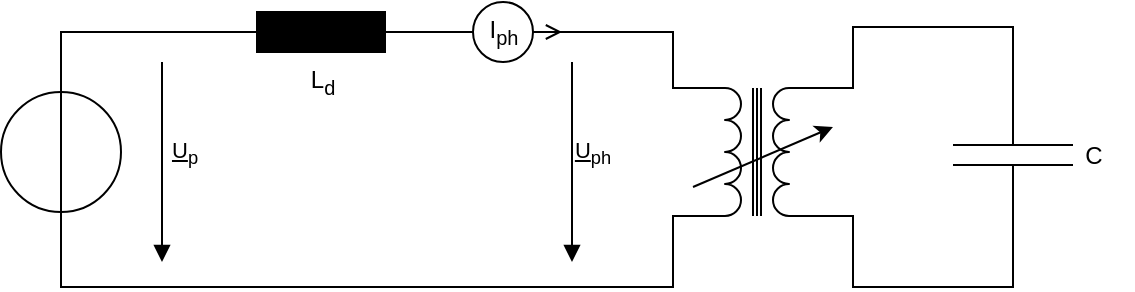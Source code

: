 <mxfile version="10.6.1" type="device"><diagram id="0VfgfQ8JL-X89YtY5rVO" name="Page-1"><mxGraphModel dx="586" dy="339" grid="1" gridSize="10" guides="1" tooltips="1" connect="1" arrows="1" fold="1" page="1" pageScale="1" pageWidth="827" pageHeight="1169" math="0" shadow="0"><root><mxCell id="0"/><mxCell id="1" parent="0"/><mxCell id="fzYMCWZFywSXpNE1BMom-30" value="" style="verticalLabelPosition=bottom;shadow=0;dashed=0;align=center;fillColor=#ffffff;html=1;verticalAlign=top;strokeWidth=1;shape=mxgraph.electrical.signal_sources.ideal_source;rotation=-90;" vertex="1" parent="1"><mxGeometry x="129.5" y="75" width="60" height="60" as="geometry"/></mxCell><mxCell id="fzYMCWZFywSXpNE1BMom-32" style="edgeStyle=orthogonalEdgeStyle;rounded=0;orthogonalLoop=1;jettySize=auto;html=1;exitX=0;exitY=0.5;exitDx=0;exitDy=0;exitPerimeter=0;entryX=1;entryY=0.5;entryDx=0;entryDy=0;entryPerimeter=0;endArrow=none;endFill=0;strokeColor=#000000;strokeWidth=1;" edge="1" parent="1" source="fzYMCWZFywSXpNE1BMom-31" target="fzYMCWZFywSXpNE1BMom-30"><mxGeometry relative="1" as="geometry"/></mxCell><mxCell id="fzYMCWZFywSXpNE1BMom-31" value="L&lt;sub&gt;d&lt;/sub&gt;" style="verticalLabelPosition=bottom;shadow=0;dashed=0;align=center;fillColor=#000000;html=1;verticalAlign=top;strokeWidth=1;shape=mxgraph.electrical.resistors.resistor_1;" vertex="1" parent="1"><mxGeometry x="239.5" y="35" width="100" height="20" as="geometry"/></mxCell><mxCell id="fzYMCWZFywSXpNE1BMom-35" value="" style="edgeStyle=orthogonalEdgeStyle;rounded=0;orthogonalLoop=1;jettySize=auto;html=1;endArrow=none;endFill=0;strokeColor=#000000;strokeWidth=1;exitX=0;exitY=0.5;exitDx=0;exitDy=0;" edge="1" parent="1" source="fzYMCWZFywSXpNE1BMom-36" target="fzYMCWZFywSXpNE1BMom-31"><mxGeometry relative="1" as="geometry"><mxPoint x="407.5" y="45" as="sourcePoint"/></mxGeometry></mxCell><mxCell id="fzYMCWZFywSXpNE1BMom-36" value="I&lt;sub&gt;ph&lt;/sub&gt;" style="ellipse;whiteSpace=wrap;html=1;aspect=fixed;shadow=0;dashed=0;strokeWidth=1;fillColor=#FFFFFF;" vertex="1" parent="1"><mxGeometry x="365.5" y="30" width="30" height="30" as="geometry"/></mxCell><mxCell id="fzYMCWZFywSXpNE1BMom-38" style="edgeStyle=orthogonalEdgeStyle;rounded=0;orthogonalLoop=1;jettySize=auto;html=1;exitX=1;exitY=0;exitDx=0;exitDy=0;exitPerimeter=0;endArrow=none;endFill=0;strokeColor=#000000;strokeWidth=1;" edge="1" parent="1" source="fzYMCWZFywSXpNE1BMom-51"><mxGeometry relative="1" as="geometry"><mxPoint x="400" y="45" as="targetPoint"/><Array as="points"><mxPoint x="465.5" y="72.5"/><mxPoint x="465.5" y="45.5"/></Array></mxGeometry></mxCell><mxCell id="fzYMCWZFywSXpNE1BMom-43" style="edgeStyle=orthogonalEdgeStyle;rounded=0;orthogonalLoop=1;jettySize=auto;html=1;exitX=0;exitY=0;exitDx=0;exitDy=0;exitPerimeter=0;entryX=0;entryY=0.5;entryDx=0;entryDy=0;entryPerimeter=0;endArrow=none;endFill=0;strokeColor=#000000;strokeWidth=1;" edge="1" parent="1" source="fzYMCWZFywSXpNE1BMom-51" target="fzYMCWZFywSXpNE1BMom-30"><mxGeometry relative="1" as="geometry"><Array as="points"><mxPoint x="465.5" y="137.5"/><mxPoint x="465.5" y="172.5"/><mxPoint x="159.5" y="172.5"/></Array></mxGeometry></mxCell><mxCell id="fzYMCWZFywSXpNE1BMom-44" value="&lt;div align=&quot;right&quot;&gt;&lt;u&gt;U&lt;/u&gt;&lt;sub&gt;ph&lt;/sub&gt;&lt;/div&gt;" style="endArrow=block;html=1;strokeColor=#000000;strokeWidth=1;endFill=1;" edge="1" parent="1"><mxGeometry x="-0.091" y="10" width="50" height="50" relative="1" as="geometry"><mxPoint x="415" y="60" as="sourcePoint"/><mxPoint x="415" y="160" as="targetPoint"/><mxPoint as="offset"/></mxGeometry></mxCell><mxCell id="fzYMCWZFywSXpNE1BMom-52" style="edgeStyle=orthogonalEdgeStyle;rounded=0;orthogonalLoop=1;jettySize=auto;html=1;exitX=1;exitY=1;exitDx=0;exitDy=0;exitPerimeter=0;entryX=1;entryY=0.5;entryDx=0;entryDy=0;entryPerimeter=0;endArrow=none;endFill=0;strokeColor=#000000;strokeWidth=1;" edge="1" parent="1" source="fzYMCWZFywSXpNE1BMom-51" target="fzYMCWZFywSXpNE1BMom-55"><mxGeometry relative="1" as="geometry"><mxPoint x="635.643" y="55.071" as="targetPoint"/><Array as="points"><mxPoint x="555.5" y="72.5"/><mxPoint x="555.5" y="42.5"/><mxPoint x="635.5" y="42.5"/></Array></mxGeometry></mxCell><mxCell id="fzYMCWZFywSXpNE1BMom-51" value="" style="verticalLabelPosition=bottom;shadow=0;dashed=0;align=center;fillColor=#ffffff;html=1;verticalAlign=top;strokeWidth=1;shape=mxgraph.electrical.inductors.transformer_1;rotation=-90;" vertex="1" parent="1"><mxGeometry x="475.5" y="75" width="64" height="60" as="geometry"/></mxCell><mxCell id="fzYMCWZFywSXpNE1BMom-53" style="edgeStyle=orthogonalEdgeStyle;rounded=0;orthogonalLoop=1;jettySize=auto;html=1;exitX=0;exitY=0.5;exitDx=0;exitDy=0;exitPerimeter=0;entryX=0;entryY=1;entryDx=0;entryDy=0;entryPerimeter=0;endArrow=none;endFill=0;strokeColor=#000000;strokeWidth=1;" edge="1" parent="1" source="fzYMCWZFywSXpNE1BMom-55" target="fzYMCWZFywSXpNE1BMom-51"><mxGeometry relative="1" as="geometry"><mxPoint x="635.643" y="155.071" as="sourcePoint"/><Array as="points"><mxPoint x="635.5" y="172.5"/><mxPoint x="555.5" y="172.5"/><mxPoint x="555.5" y="137.5"/></Array></mxGeometry></mxCell><mxCell id="fzYMCWZFywSXpNE1BMom-54" value="" style="endArrow=classic;html=1;strokeColor=#000000;strokeWidth=1;" edge="1" parent="1"><mxGeometry width="50" height="50" relative="1" as="geometry"><mxPoint x="475.5" y="122.5" as="sourcePoint"/><mxPoint x="545.5" y="92.5" as="targetPoint"/></mxGeometry></mxCell><mxCell id="fzYMCWZFywSXpNE1BMom-57" value="" style="group" vertex="1" connectable="0" parent="1"><mxGeometry x="585.5" y="76.5" width="110" height="60" as="geometry"/></mxCell><mxCell id="fzYMCWZFywSXpNE1BMom-55" value="" style="verticalLabelPosition=bottom;shadow=0;dashed=0;align=center;fillColor=#ffffff;html=1;verticalAlign=top;strokeWidth=1;shape=mxgraph.electrical.capacitors.capacitor_1;rotation=-90;" vertex="1" parent="fzYMCWZFywSXpNE1BMom-57"><mxGeometry width="100" height="60" as="geometry"/></mxCell><mxCell id="fzYMCWZFywSXpNE1BMom-56" value="C" style="text;html=1;strokeColor=none;fillColor=none;align=center;verticalAlign=middle;whiteSpace=wrap;rounded=0;shadow=0;dashed=0;" vertex="1" parent="fzYMCWZFywSXpNE1BMom-57"><mxGeometry x="70" y="20" width="40" height="20" as="geometry"/></mxCell><mxCell id="fzYMCWZFywSXpNE1BMom-58" value="" style="endArrow=open;html=1;strokeColor=#000000;strokeWidth=1;exitX=1;exitY=0.5;exitDx=0;exitDy=0;endFill=0;" edge="1" parent="1" source="fzYMCWZFywSXpNE1BMom-36"><mxGeometry width="50" height="50" relative="1" as="geometry"><mxPoint x="395.5" y="60" as="sourcePoint"/><mxPoint x="410" y="45" as="targetPoint"/></mxGeometry></mxCell><mxCell id="fzYMCWZFywSXpNE1BMom-59" value="&lt;div align=&quot;right&quot;&gt;&lt;u&gt;U&lt;/u&gt;&lt;sub&gt;p&lt;/sub&gt;&lt;/div&gt;" style="endArrow=block;html=1;strokeColor=#000000;strokeWidth=1;endFill=1;" edge="1" parent="1"><mxGeometry x="-0.091" y="11" width="50" height="50" relative="1" as="geometry"><mxPoint x="210" y="60" as="sourcePoint"/><mxPoint x="210" y="160" as="targetPoint"/><mxPoint as="offset"/></mxGeometry></mxCell></root></mxGraphModel></diagram></mxfile>